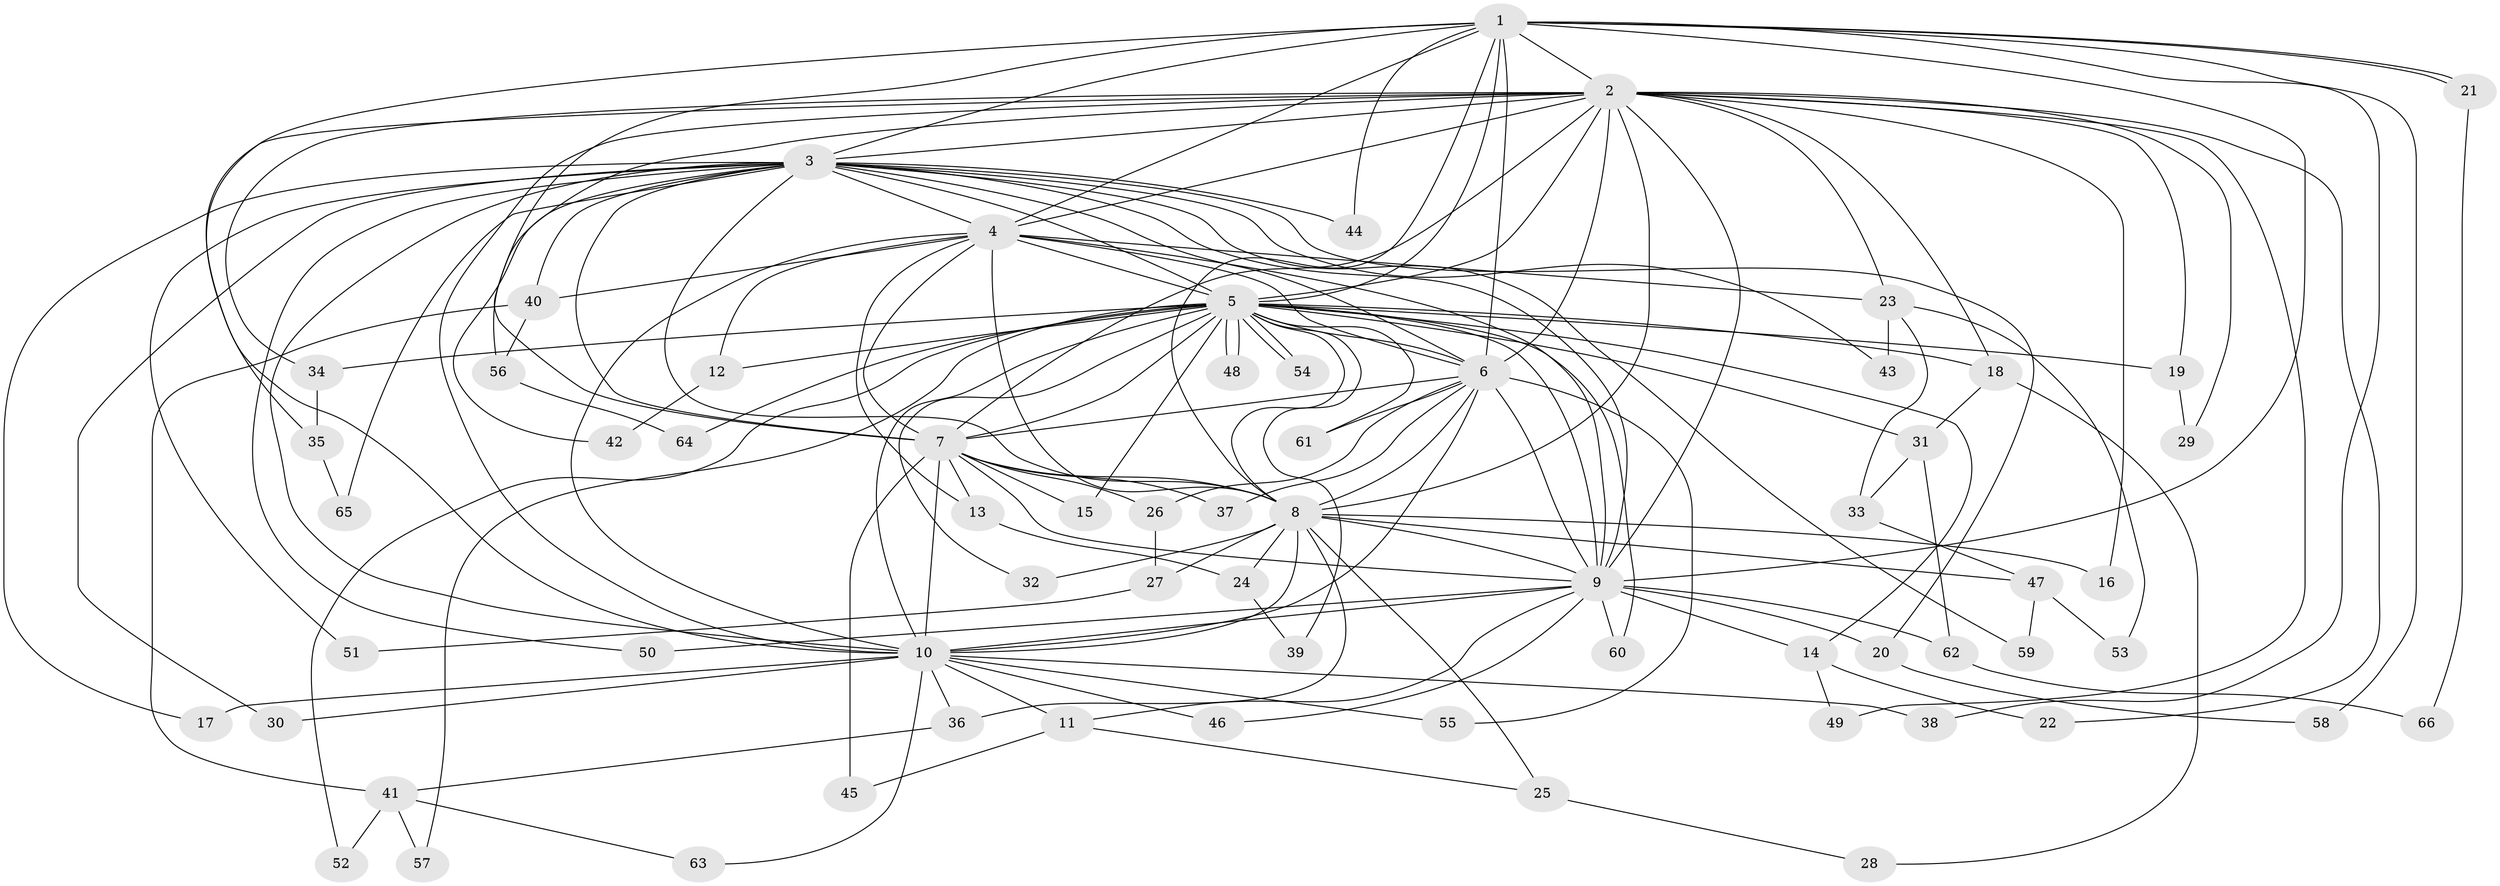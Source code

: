 // coarse degree distribution, {13: 0.06521739130434782, 18: 0.021739130434782608, 19: 0.021739130434782608, 23: 0.021739130434782608, 11: 0.021739130434782608, 14: 0.021739130434782608, 16: 0.043478260869565216, 5: 0.08695652173913043, 3: 0.17391304347826086, 2: 0.45652173913043476, 4: 0.06521739130434782}
// Generated by graph-tools (version 1.1) at 2025/41/03/06/25 10:41:31]
// undirected, 66 vertices, 157 edges
graph export_dot {
graph [start="1"]
  node [color=gray90,style=filled];
  1;
  2;
  3;
  4;
  5;
  6;
  7;
  8;
  9;
  10;
  11;
  12;
  13;
  14;
  15;
  16;
  17;
  18;
  19;
  20;
  21;
  22;
  23;
  24;
  25;
  26;
  27;
  28;
  29;
  30;
  31;
  32;
  33;
  34;
  35;
  36;
  37;
  38;
  39;
  40;
  41;
  42;
  43;
  44;
  45;
  46;
  47;
  48;
  49;
  50;
  51;
  52;
  53;
  54;
  55;
  56;
  57;
  58;
  59;
  60;
  61;
  62;
  63;
  64;
  65;
  66;
  1 -- 2;
  1 -- 3;
  1 -- 4;
  1 -- 5;
  1 -- 6;
  1 -- 7;
  1 -- 8;
  1 -- 9;
  1 -- 10;
  1 -- 21;
  1 -- 21;
  1 -- 38;
  1 -- 44;
  1 -- 58;
  2 -- 3;
  2 -- 4;
  2 -- 5;
  2 -- 6;
  2 -- 7;
  2 -- 8;
  2 -- 9;
  2 -- 10;
  2 -- 16;
  2 -- 18;
  2 -- 19;
  2 -- 22;
  2 -- 23;
  2 -- 29;
  2 -- 34;
  2 -- 35;
  2 -- 49;
  2 -- 56;
  3 -- 4;
  3 -- 5;
  3 -- 6;
  3 -- 7;
  3 -- 8;
  3 -- 9;
  3 -- 10;
  3 -- 17;
  3 -- 20;
  3 -- 30;
  3 -- 40;
  3 -- 42;
  3 -- 43;
  3 -- 44;
  3 -- 50;
  3 -- 51;
  3 -- 59;
  3 -- 65;
  4 -- 5;
  4 -- 6;
  4 -- 7;
  4 -- 8;
  4 -- 9;
  4 -- 10;
  4 -- 12;
  4 -- 13;
  4 -- 23;
  4 -- 40;
  5 -- 6;
  5 -- 7;
  5 -- 8;
  5 -- 9;
  5 -- 10;
  5 -- 12;
  5 -- 14;
  5 -- 15;
  5 -- 18;
  5 -- 19;
  5 -- 31;
  5 -- 32;
  5 -- 34;
  5 -- 39;
  5 -- 48;
  5 -- 48;
  5 -- 52;
  5 -- 54;
  5 -- 54;
  5 -- 57;
  5 -- 60;
  5 -- 61;
  5 -- 64;
  6 -- 7;
  6 -- 8;
  6 -- 9;
  6 -- 10;
  6 -- 26;
  6 -- 37;
  6 -- 55;
  6 -- 61;
  7 -- 8;
  7 -- 9;
  7 -- 10;
  7 -- 13;
  7 -- 15;
  7 -- 26;
  7 -- 37;
  7 -- 45;
  8 -- 9;
  8 -- 10;
  8 -- 16;
  8 -- 24;
  8 -- 25;
  8 -- 27;
  8 -- 32;
  8 -- 36;
  8 -- 47;
  9 -- 10;
  9 -- 11;
  9 -- 14;
  9 -- 20;
  9 -- 46;
  9 -- 50;
  9 -- 60;
  9 -- 62;
  10 -- 11;
  10 -- 17;
  10 -- 30;
  10 -- 36;
  10 -- 38;
  10 -- 46;
  10 -- 55;
  10 -- 63;
  11 -- 25;
  11 -- 45;
  12 -- 42;
  13 -- 24;
  14 -- 22;
  14 -- 49;
  18 -- 28;
  18 -- 31;
  19 -- 29;
  20 -- 58;
  21 -- 66;
  23 -- 33;
  23 -- 43;
  23 -- 53;
  24 -- 39;
  25 -- 28;
  26 -- 27;
  27 -- 51;
  31 -- 33;
  31 -- 62;
  33 -- 47;
  34 -- 35;
  35 -- 65;
  36 -- 41;
  40 -- 41;
  40 -- 56;
  41 -- 52;
  41 -- 57;
  41 -- 63;
  47 -- 53;
  47 -- 59;
  56 -- 64;
  62 -- 66;
}
